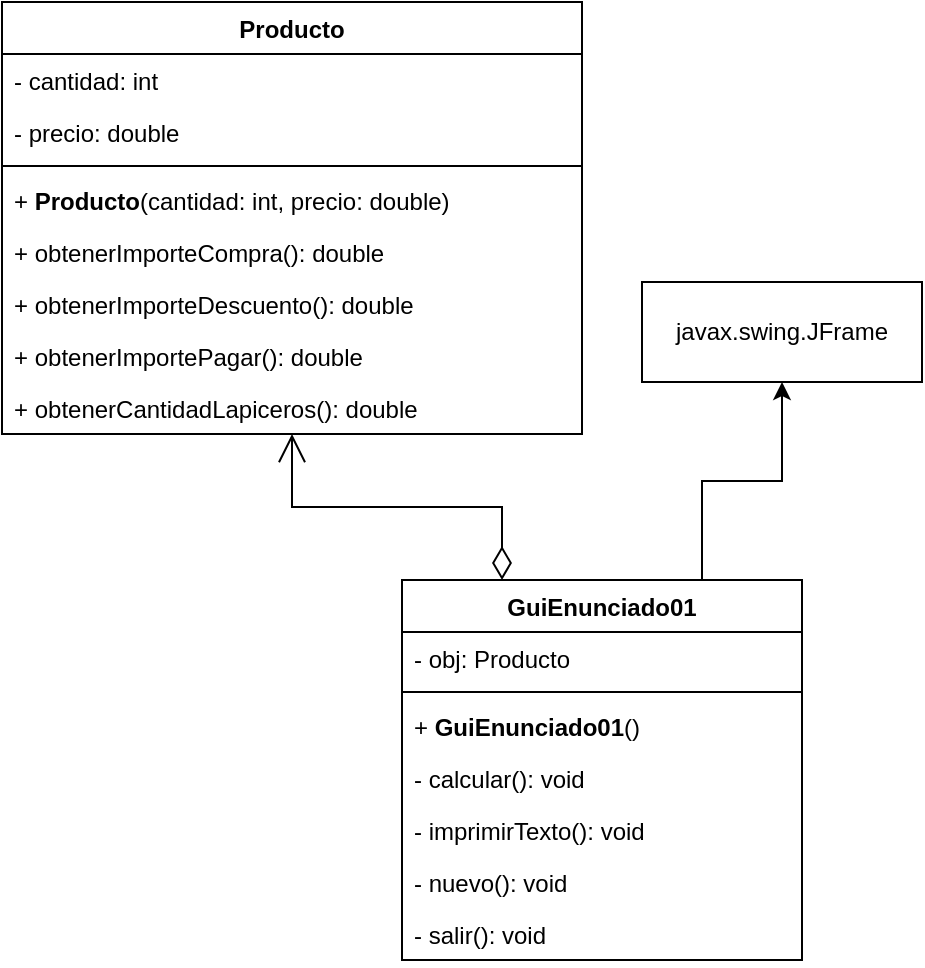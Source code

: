 <mxfile version="26.0.9">
  <diagram name="Página-1" id="AdmhpoDNCIeKzsFwePqF">
    <mxGraphModel dx="819" dy="1647" grid="1" gridSize="10" guides="1" tooltips="1" connect="1" arrows="1" fold="1" page="1" pageScale="1" pageWidth="827" pageHeight="1169" math="0" shadow="0">
      <root>
        <mxCell id="0" />
        <mxCell id="1" parent="0" />
        <mxCell id="KlOFYcPdfgAgVmODGOsE-1" value="Producto" style="swimlane;fontStyle=1;align=center;verticalAlign=top;childLayout=stackLayout;horizontal=1;startSize=26;horizontalStack=0;resizeParent=1;resizeParentMax=0;resizeLast=0;collapsible=1;marginBottom=0;whiteSpace=wrap;html=1;" vertex="1" parent="1">
          <mxGeometry x="70" y="-242" width="290" height="216" as="geometry" />
        </mxCell>
        <mxCell id="KlOFYcPdfgAgVmODGOsE-2" value="- cantidad: int" style="text;strokeColor=none;fillColor=none;align=left;verticalAlign=top;spacingLeft=4;spacingRight=4;overflow=hidden;rotatable=0;points=[[0,0.5],[1,0.5]];portConstraint=eastwest;whiteSpace=wrap;html=1;" vertex="1" parent="KlOFYcPdfgAgVmODGOsE-1">
          <mxGeometry y="26" width="290" height="26" as="geometry" />
        </mxCell>
        <mxCell id="KlOFYcPdfgAgVmODGOsE-26" value="- precio: double" style="text;strokeColor=none;fillColor=none;align=left;verticalAlign=top;spacingLeft=4;spacingRight=4;overflow=hidden;rotatable=0;points=[[0,0.5],[1,0.5]];portConstraint=eastwest;whiteSpace=wrap;html=1;" vertex="1" parent="KlOFYcPdfgAgVmODGOsE-1">
          <mxGeometry y="52" width="290" height="26" as="geometry" />
        </mxCell>
        <mxCell id="KlOFYcPdfgAgVmODGOsE-3" value="" style="line;strokeWidth=1;fillColor=none;align=left;verticalAlign=middle;spacingTop=-1;spacingLeft=3;spacingRight=3;rotatable=0;labelPosition=right;points=[];portConstraint=eastwest;strokeColor=inherit;" vertex="1" parent="KlOFYcPdfgAgVmODGOsE-1">
          <mxGeometry y="78" width="290" height="8" as="geometry" />
        </mxCell>
        <mxCell id="KlOFYcPdfgAgVmODGOsE-4" value="+&amp;nbsp;&lt;span style=&quot;font-weight: 700; text-align: center;&quot;&gt;Producto&lt;/span&gt;(cantidad: int, precio: double)" style="text;strokeColor=none;fillColor=none;align=left;verticalAlign=top;spacingLeft=4;spacingRight=4;overflow=hidden;rotatable=0;points=[[0,0.5],[1,0.5]];portConstraint=eastwest;whiteSpace=wrap;html=1;" vertex="1" parent="KlOFYcPdfgAgVmODGOsE-1">
          <mxGeometry y="86" width="290" height="26" as="geometry" />
        </mxCell>
        <mxCell id="KlOFYcPdfgAgVmODGOsE-6" value="+&amp;nbsp;obtenerImporteCompra(): double" style="text;strokeColor=none;fillColor=none;align=left;verticalAlign=top;spacingLeft=4;spacingRight=4;overflow=hidden;rotatable=0;points=[[0,0.5],[1,0.5]];portConstraint=eastwest;whiteSpace=wrap;html=1;" vertex="1" parent="KlOFYcPdfgAgVmODGOsE-1">
          <mxGeometry y="112" width="290" height="26" as="geometry" />
        </mxCell>
        <mxCell id="KlOFYcPdfgAgVmODGOsE-7" value="+&amp;nbsp;obtenerImporteDescuento(): double" style="text;strokeColor=none;fillColor=none;align=left;verticalAlign=top;spacingLeft=4;spacingRight=4;overflow=hidden;rotatable=0;points=[[0,0.5],[1,0.5]];portConstraint=eastwest;whiteSpace=wrap;html=1;" vertex="1" parent="KlOFYcPdfgAgVmODGOsE-1">
          <mxGeometry y="138" width="290" height="26" as="geometry" />
        </mxCell>
        <mxCell id="KlOFYcPdfgAgVmODGOsE-24" value="+&amp;nbsp;obtenerImportePagar(): double" style="text;strokeColor=none;fillColor=none;align=left;verticalAlign=top;spacingLeft=4;spacingRight=4;overflow=hidden;rotatable=0;points=[[0,0.5],[1,0.5]];portConstraint=eastwest;whiteSpace=wrap;html=1;" vertex="1" parent="KlOFYcPdfgAgVmODGOsE-1">
          <mxGeometry y="164" width="290" height="26" as="geometry" />
        </mxCell>
        <mxCell id="KlOFYcPdfgAgVmODGOsE-41" value="+&amp;nbsp;obtenerCantidadLapiceros(): double" style="text;strokeColor=none;fillColor=none;align=left;verticalAlign=top;spacingLeft=4;spacingRight=4;overflow=hidden;rotatable=0;points=[[0,0.5],[1,0.5]];portConstraint=eastwest;whiteSpace=wrap;html=1;" vertex="1" parent="KlOFYcPdfgAgVmODGOsE-1">
          <mxGeometry y="190" width="290" height="26" as="geometry" />
        </mxCell>
        <mxCell id="KlOFYcPdfgAgVmODGOsE-18" style="edgeStyle=orthogonalEdgeStyle;rounded=0;orthogonalLoop=1;jettySize=auto;html=1;entryX=0.5;entryY=1;entryDx=0;entryDy=0;exitX=0.75;exitY=0;exitDx=0;exitDy=0;" edge="1" parent="1" source="KlOFYcPdfgAgVmODGOsE-8" target="KlOFYcPdfgAgVmODGOsE-14">
          <mxGeometry relative="1" as="geometry" />
        </mxCell>
        <mxCell id="KlOFYcPdfgAgVmODGOsE-8" value="GuiEnunciado01" style="swimlane;fontStyle=1;align=center;verticalAlign=top;childLayout=stackLayout;horizontal=1;startSize=26;horizontalStack=0;resizeParent=1;resizeParentMax=0;resizeLast=0;collapsible=1;marginBottom=0;whiteSpace=wrap;html=1;" vertex="1" parent="1">
          <mxGeometry x="270" y="47" width="200" height="190" as="geometry" />
        </mxCell>
        <mxCell id="KlOFYcPdfgAgVmODGOsE-9" value="- obj: Producto" style="text;strokeColor=none;fillColor=none;align=left;verticalAlign=top;spacingLeft=4;spacingRight=4;overflow=hidden;rotatable=0;points=[[0,0.5],[1,0.5]];portConstraint=eastwest;whiteSpace=wrap;html=1;" vertex="1" parent="KlOFYcPdfgAgVmODGOsE-8">
          <mxGeometry y="26" width="200" height="26" as="geometry" />
        </mxCell>
        <mxCell id="KlOFYcPdfgAgVmODGOsE-10" value="" style="line;strokeWidth=1;fillColor=none;align=left;verticalAlign=middle;spacingTop=-1;spacingLeft=3;spacingRight=3;rotatable=0;labelPosition=right;points=[];portConstraint=eastwest;strokeColor=inherit;" vertex="1" parent="KlOFYcPdfgAgVmODGOsE-8">
          <mxGeometry y="52" width="200" height="8" as="geometry" />
        </mxCell>
        <mxCell id="KlOFYcPdfgAgVmODGOsE-11" value="+&amp;nbsp;&lt;span style=&quot;font-weight: 700; text-align: center;&quot;&gt;GuiEnunciado01&lt;/span&gt;()" style="text;strokeColor=none;fillColor=none;align=left;verticalAlign=top;spacingLeft=4;spacingRight=4;overflow=hidden;rotatable=0;points=[[0,0.5],[1,0.5]];portConstraint=eastwest;whiteSpace=wrap;html=1;" vertex="1" parent="KlOFYcPdfgAgVmODGOsE-8">
          <mxGeometry y="60" width="200" height="26" as="geometry" />
        </mxCell>
        <mxCell id="KlOFYcPdfgAgVmODGOsE-12" value="- calcular(): void" style="text;strokeColor=none;fillColor=none;align=left;verticalAlign=top;spacingLeft=4;spacingRight=4;overflow=hidden;rotatable=0;points=[[0,0.5],[1,0.5]];portConstraint=eastwest;whiteSpace=wrap;html=1;" vertex="1" parent="KlOFYcPdfgAgVmODGOsE-8">
          <mxGeometry y="86" width="200" height="26" as="geometry" />
        </mxCell>
        <mxCell id="KlOFYcPdfgAgVmODGOsE-13" value="- imprimirTexto(): void" style="text;strokeColor=none;fillColor=none;align=left;verticalAlign=top;spacingLeft=4;spacingRight=4;overflow=hidden;rotatable=0;points=[[0,0.5],[1,0.5]];portConstraint=eastwest;whiteSpace=wrap;html=1;" vertex="1" parent="KlOFYcPdfgAgVmODGOsE-8">
          <mxGeometry y="112" width="200" height="26" as="geometry" />
        </mxCell>
        <mxCell id="KlOFYcPdfgAgVmODGOsE-39" value="- nuevo(): void" style="text;strokeColor=none;fillColor=none;align=left;verticalAlign=top;spacingLeft=4;spacingRight=4;overflow=hidden;rotatable=0;points=[[0,0.5],[1,0.5]];portConstraint=eastwest;whiteSpace=wrap;html=1;" vertex="1" parent="KlOFYcPdfgAgVmODGOsE-8">
          <mxGeometry y="138" width="200" height="26" as="geometry" />
        </mxCell>
        <mxCell id="KlOFYcPdfgAgVmODGOsE-40" value="- salir(): void" style="text;strokeColor=none;fillColor=none;align=left;verticalAlign=top;spacingLeft=4;spacingRight=4;overflow=hidden;rotatable=0;points=[[0,0.5],[1,0.5]];portConstraint=eastwest;whiteSpace=wrap;html=1;" vertex="1" parent="KlOFYcPdfgAgVmODGOsE-8">
          <mxGeometry y="164" width="200" height="26" as="geometry" />
        </mxCell>
        <mxCell id="KlOFYcPdfgAgVmODGOsE-14" value="javax.swing.JFrame" style="html=1;whiteSpace=wrap;" vertex="1" parent="1">
          <mxGeometry x="390" y="-102" width="140" height="50" as="geometry" />
        </mxCell>
        <mxCell id="KlOFYcPdfgAgVmODGOsE-19" value="" style="endArrow=open;html=1;endSize=12;startArrow=diamondThin;startSize=14;startFill=0;edgeStyle=orthogonalEdgeStyle;align=left;verticalAlign=bottom;rounded=0;entryX=0.5;entryY=1;entryDx=0;entryDy=0;exitX=0.25;exitY=0;exitDx=0;exitDy=0;" edge="1" parent="1" source="KlOFYcPdfgAgVmODGOsE-8" target="KlOFYcPdfgAgVmODGOsE-1">
          <mxGeometry x="-1" y="3" relative="1" as="geometry">
            <mxPoint x="130" y="-20" as="sourcePoint" />
            <mxPoint x="290" y="-20" as="targetPoint" />
          </mxGeometry>
        </mxCell>
      </root>
    </mxGraphModel>
  </diagram>
</mxfile>
